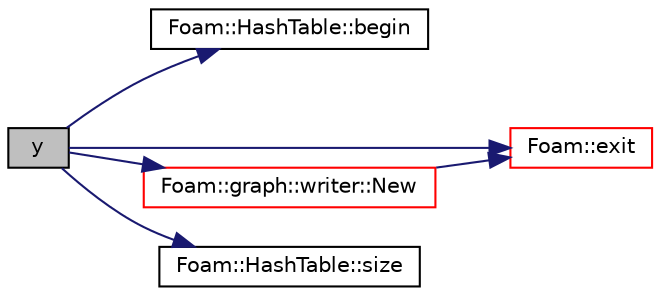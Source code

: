 digraph "y"
{
  bgcolor="transparent";
  edge [fontname="Helvetica",fontsize="10",labelfontname="Helvetica",labelfontsize="10"];
  node [fontname="Helvetica",fontsize="10",shape=record];
  rankdir="LR";
  Node167 [label="y",height=0.2,width=0.4,color="black", fillcolor="grey75", style="filled", fontcolor="black"];
  Node167 -> Node168 [color="midnightblue",fontsize="10",style="solid",fontname="Helvetica"];
  Node168 [label="Foam::HashTable::begin",height=0.2,width=0.4,color="black",URL="$a26841.html#a4718c822b6b0cd47612f37199986753a",tooltip="Iterator set to the beginning of the HashTable. "];
  Node167 -> Node169 [color="midnightblue",fontsize="10",style="solid",fontname="Helvetica"];
  Node169 [label="Foam::exit",height=0.2,width=0.4,color="red",URL="$a21851.html#a06ca7250d8e89caf05243ec094843642"];
  Node167 -> Node218 [color="midnightblue",fontsize="10",style="solid",fontname="Helvetica"];
  Node218 [label="Foam::graph::writer::New",height=0.2,width=0.4,color="red",URL="$a27821.html#aa1efbf10766de2edf081edcdfcf436f9",tooltip="Return a reference to the selected writer. "];
  Node218 -> Node169 [color="midnightblue",fontsize="10",style="solid",fontname="Helvetica"];
  Node167 -> Node222 [color="midnightblue",fontsize="10",style="solid",fontname="Helvetica"];
  Node222 [label="Foam::HashTable::size",height=0.2,width=0.4,color="black",URL="$a26841.html#a47b3bf30da1eb3ab8076b5fbe00e0494",tooltip="Return number of elements in table. "];
}
